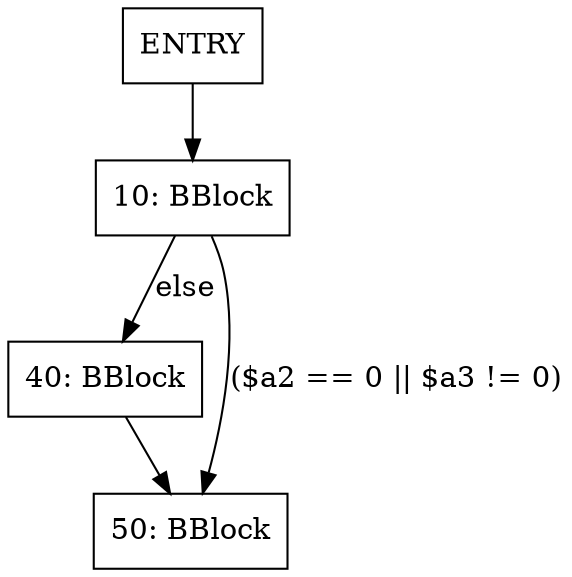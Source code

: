 digraph G {
node [shape=box]
"ENTRY" -> "10"
"10" [label="10: BBlock"]
"40" [label="40: BBlock"]
"50" [label="50: BBlock"]
"10" -> "40" [label="else"]
"10" -> "50" [label="($a2 == 0 || $a3 != 0)"]
"40" -> "50"
}
